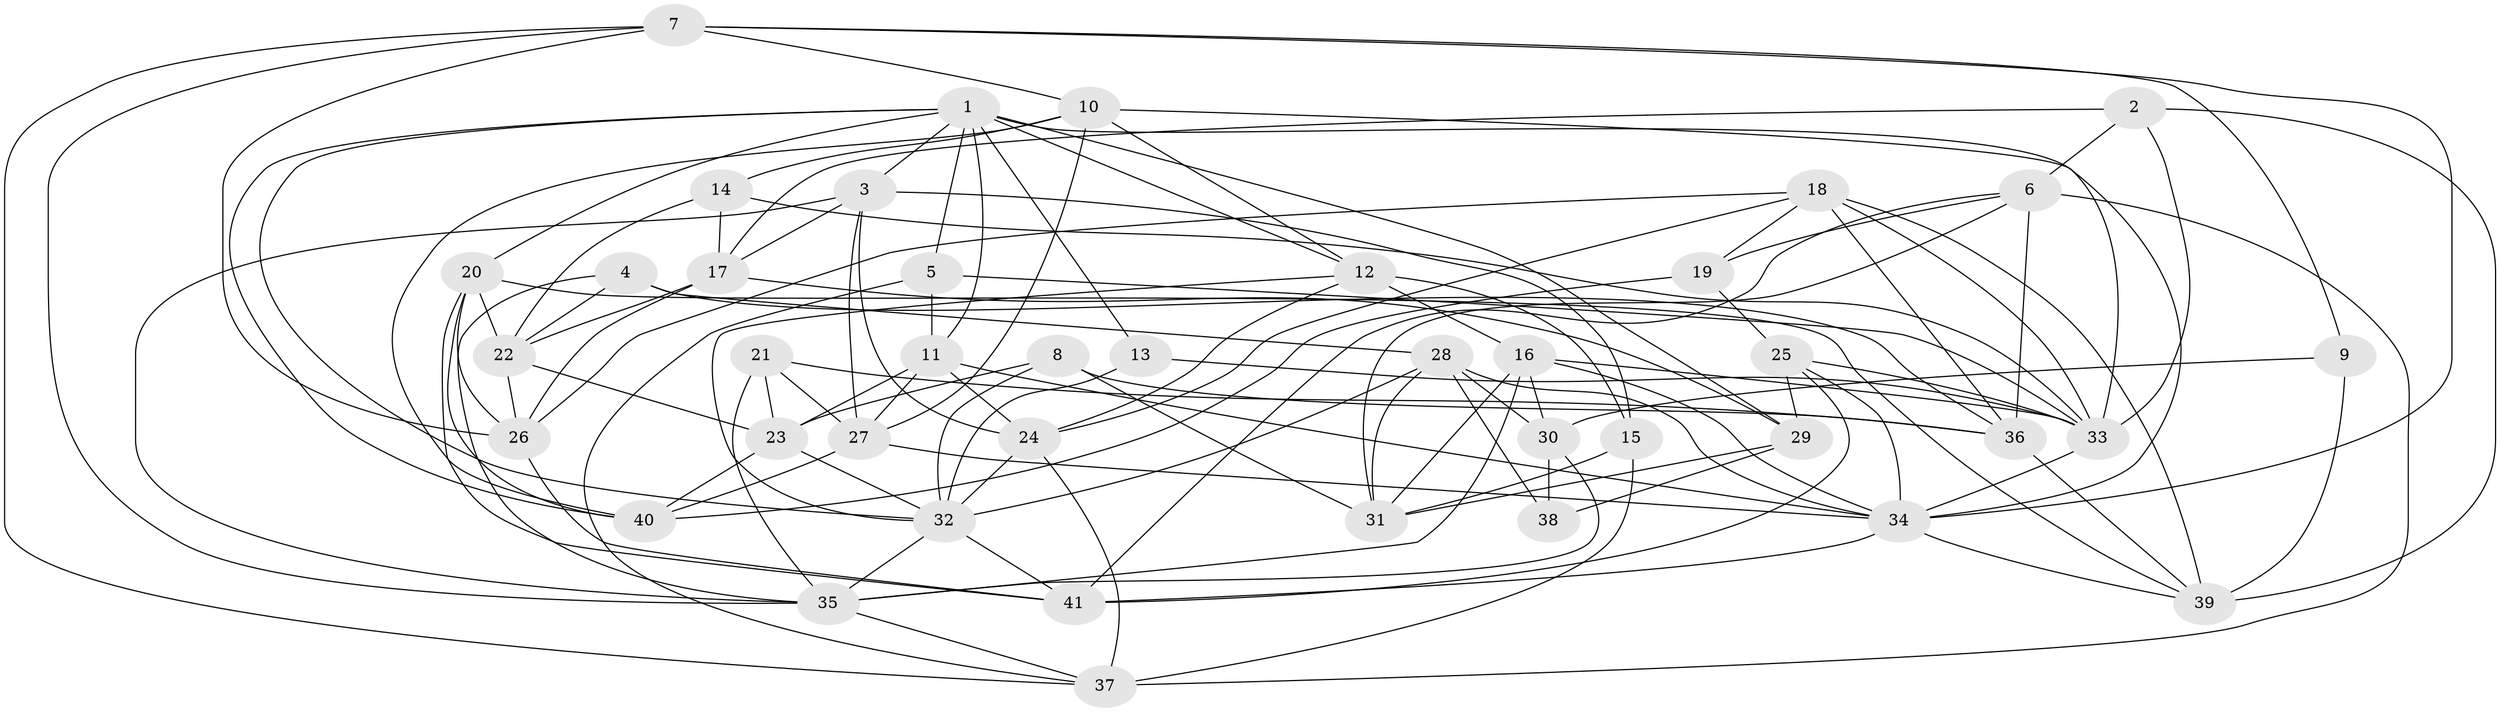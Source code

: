 // original degree distribution, {4: 1.0}
// Generated by graph-tools (version 1.1) at 2025/26/03/09/25 03:26:54]
// undirected, 41 vertices, 117 edges
graph export_dot {
graph [start="1"]
  node [color=gray90,style=filled];
  1;
  2;
  3;
  4;
  5;
  6;
  7;
  8;
  9;
  10;
  11;
  12;
  13;
  14;
  15;
  16;
  17;
  18;
  19;
  20;
  21;
  22;
  23;
  24;
  25;
  26;
  27;
  28;
  29;
  30;
  31;
  32;
  33;
  34;
  35;
  36;
  37;
  38;
  39;
  40;
  41;
  1 -- 3 [weight=1.0];
  1 -- 5 [weight=1.0];
  1 -- 11 [weight=1.0];
  1 -- 12 [weight=1.0];
  1 -- 13 [weight=1.0];
  1 -- 20 [weight=1.0];
  1 -- 29 [weight=1.0];
  1 -- 32 [weight=1.0];
  1 -- 34 [weight=1.0];
  1 -- 40 [weight=1.0];
  2 -- 6 [weight=1.0];
  2 -- 17 [weight=1.0];
  2 -- 33 [weight=1.0];
  2 -- 39 [weight=1.0];
  3 -- 15 [weight=1.0];
  3 -- 17 [weight=1.0];
  3 -- 24 [weight=1.0];
  3 -- 27 [weight=1.0];
  3 -- 35 [weight=1.0];
  4 -- 22 [weight=1.0];
  4 -- 28 [weight=1.0];
  4 -- 35 [weight=1.0];
  4 -- 36 [weight=1.0];
  5 -- 11 [weight=1.0];
  5 -- 33 [weight=1.0];
  5 -- 37 [weight=1.0];
  6 -- 19 [weight=1.0];
  6 -- 31 [weight=1.0];
  6 -- 36 [weight=1.0];
  6 -- 37 [weight=1.0];
  6 -- 41 [weight=1.0];
  7 -- 9 [weight=1.0];
  7 -- 10 [weight=1.0];
  7 -- 26 [weight=1.0];
  7 -- 34 [weight=1.0];
  7 -- 35 [weight=1.0];
  7 -- 37 [weight=1.0];
  8 -- 23 [weight=1.0];
  8 -- 31 [weight=1.0];
  8 -- 32 [weight=1.0];
  8 -- 36 [weight=1.0];
  9 -- 30 [weight=2.0];
  9 -- 39 [weight=1.0];
  10 -- 12 [weight=1.0];
  10 -- 14 [weight=1.0];
  10 -- 27 [weight=1.0];
  10 -- 33 [weight=1.0];
  10 -- 40 [weight=1.0];
  11 -- 23 [weight=1.0];
  11 -- 24 [weight=1.0];
  11 -- 27 [weight=1.0];
  11 -- 34 [weight=1.0];
  12 -- 15 [weight=1.0];
  12 -- 16 [weight=1.0];
  12 -- 24 [weight=1.0];
  12 -- 32 [weight=1.0];
  13 -- 32 [weight=2.0];
  13 -- 33 [weight=1.0];
  14 -- 17 [weight=1.0];
  14 -- 22 [weight=1.0];
  14 -- 33 [weight=1.0];
  15 -- 31 [weight=1.0];
  15 -- 37 [weight=1.0];
  16 -- 30 [weight=1.0];
  16 -- 31 [weight=1.0];
  16 -- 33 [weight=1.0];
  16 -- 34 [weight=1.0];
  16 -- 35 [weight=1.0];
  17 -- 22 [weight=1.0];
  17 -- 26 [weight=1.0];
  17 -- 29 [weight=1.0];
  18 -- 19 [weight=1.0];
  18 -- 24 [weight=1.0];
  18 -- 26 [weight=1.0];
  18 -- 33 [weight=1.0];
  18 -- 36 [weight=1.0];
  18 -- 39 [weight=1.0];
  19 -- 25 [weight=1.0];
  19 -- 40 [weight=1.0];
  20 -- 22 [weight=1.0];
  20 -- 26 [weight=1.0];
  20 -- 39 [weight=1.0];
  20 -- 40 [weight=1.0];
  20 -- 41 [weight=1.0];
  21 -- 23 [weight=1.0];
  21 -- 27 [weight=1.0];
  21 -- 35 [weight=1.0];
  21 -- 36 [weight=1.0];
  22 -- 23 [weight=1.0];
  22 -- 26 [weight=1.0];
  23 -- 32 [weight=1.0];
  23 -- 40 [weight=1.0];
  24 -- 32 [weight=1.0];
  24 -- 37 [weight=1.0];
  25 -- 29 [weight=1.0];
  25 -- 33 [weight=2.0];
  25 -- 34 [weight=1.0];
  25 -- 41 [weight=1.0];
  26 -- 41 [weight=1.0];
  27 -- 34 [weight=1.0];
  27 -- 40 [weight=1.0];
  28 -- 30 [weight=1.0];
  28 -- 31 [weight=1.0];
  28 -- 32 [weight=1.0];
  28 -- 34 [weight=1.0];
  28 -- 38 [weight=1.0];
  29 -- 31 [weight=1.0];
  29 -- 38 [weight=2.0];
  30 -- 35 [weight=1.0];
  30 -- 38 [weight=1.0];
  32 -- 35 [weight=1.0];
  32 -- 41 [weight=1.0];
  33 -- 34 [weight=1.0];
  34 -- 39 [weight=1.0];
  34 -- 41 [weight=1.0];
  35 -- 37 [weight=1.0];
  36 -- 39 [weight=1.0];
}
